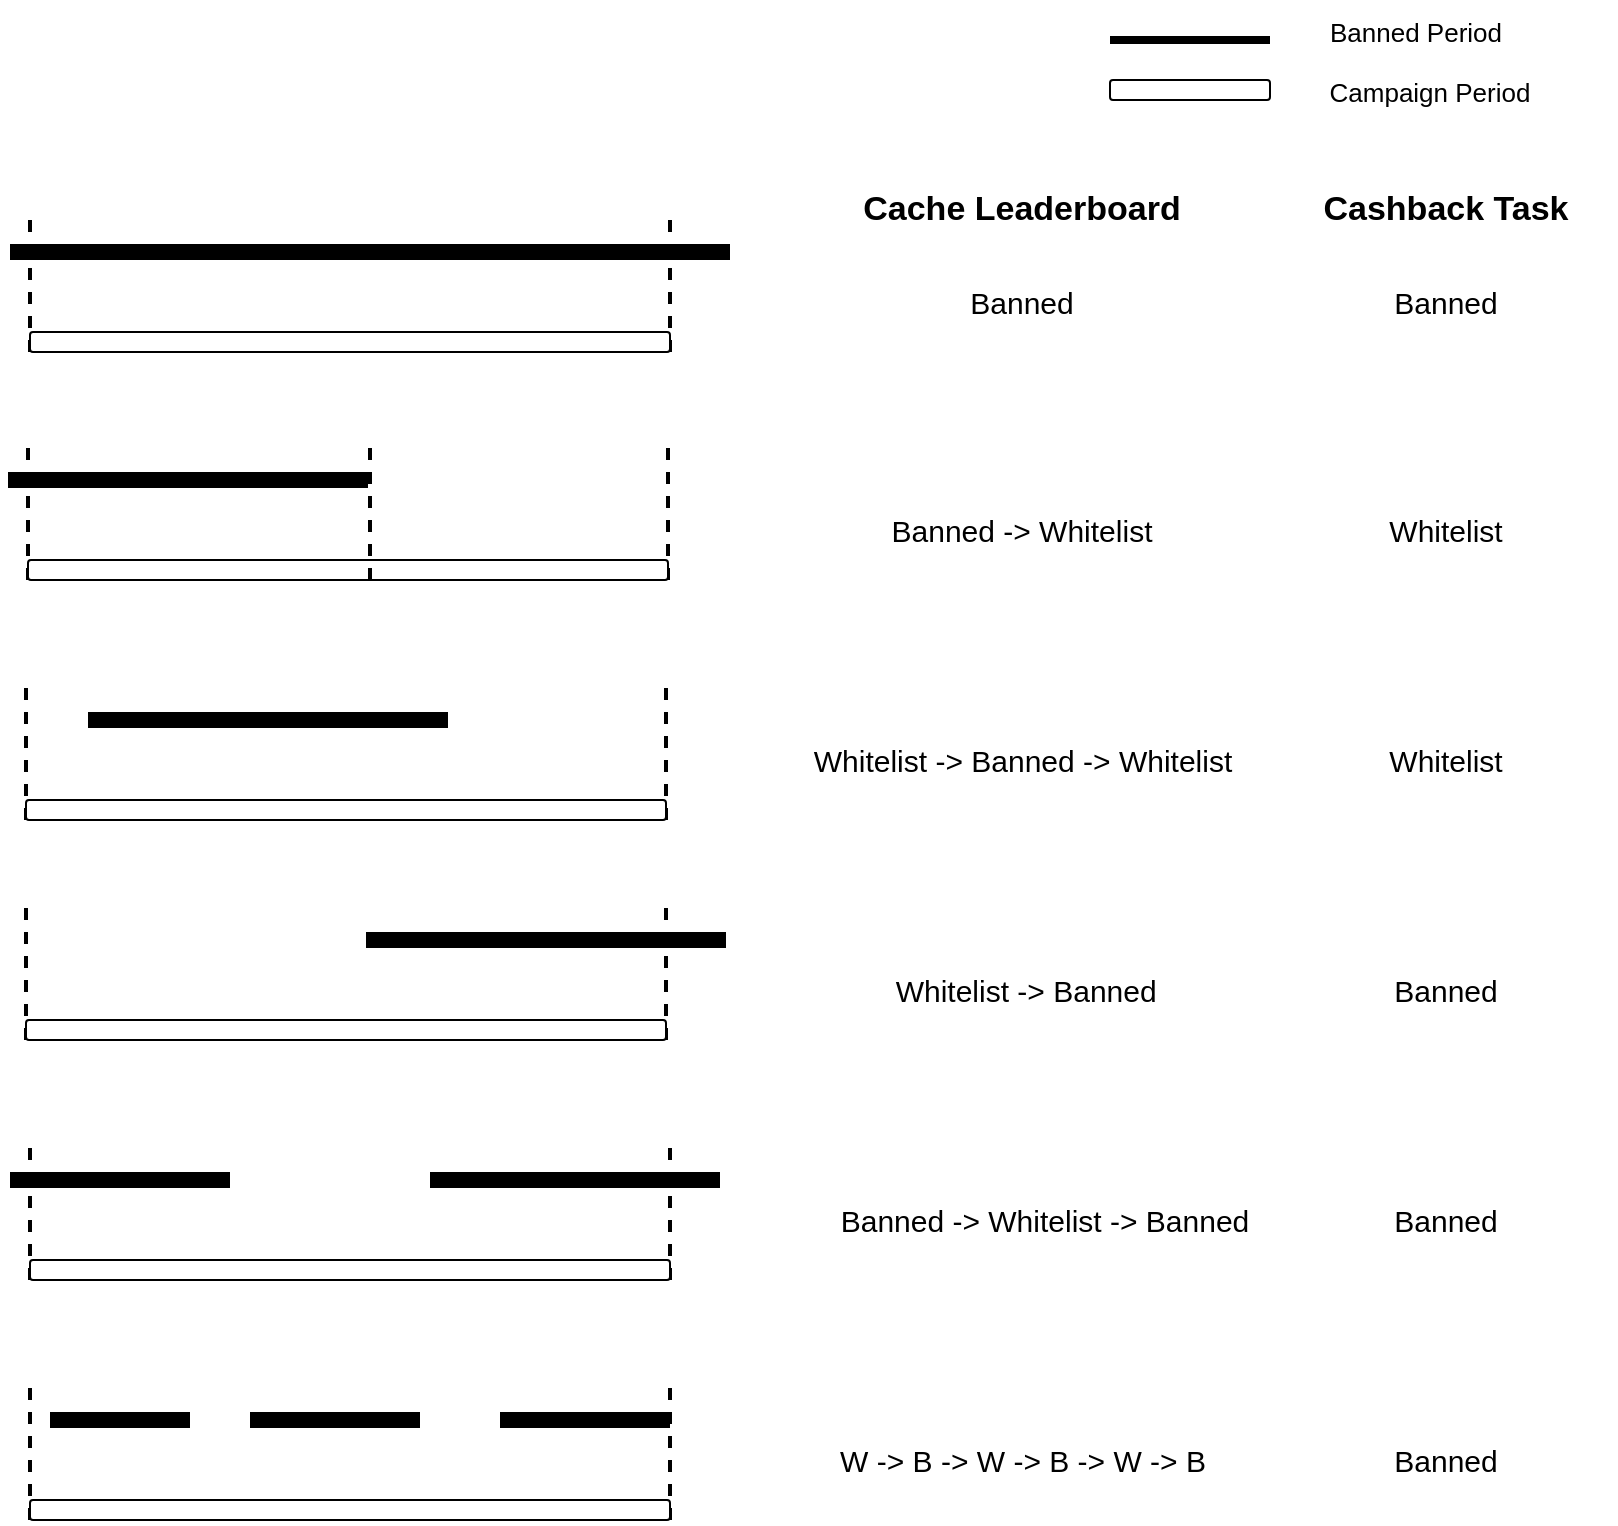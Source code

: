 <mxfile version="25.0.1">
  <diagram name="第 1 页" id="5IompFRhn0-gLP5wTmyp">
    <mxGraphModel dx="1200" dy="778" grid="1" gridSize="10" guides="1" tooltips="1" connect="1" arrows="1" fold="1" page="1" pageScale="1" pageWidth="850" pageHeight="1100" math="0" shadow="0">
      <root>
        <mxCell id="0" />
        <mxCell id="1" parent="0" />
        <mxCell id="aH2Rv0B-jiOkKJzNCPrf-12" value="" style="endArrow=none;html=1;rounded=0;strokeWidth=8;" edge="1" parent="1">
          <mxGeometry width="50" height="50" relative="1" as="geometry">
            <mxPoint x="30" y="146" as="sourcePoint" />
            <mxPoint x="390" y="146" as="targetPoint" />
          </mxGeometry>
        </mxCell>
        <mxCell id="aH2Rv0B-jiOkKJzNCPrf-13" value="" style="endArrow=none;html=1;rounded=0;dashed=1;strokeWidth=2;" edge="1" parent="1">
          <mxGeometry width="50" height="50" relative="1" as="geometry">
            <mxPoint x="40" y="196" as="sourcePoint" />
            <mxPoint x="40" y="126" as="targetPoint" />
          </mxGeometry>
        </mxCell>
        <mxCell id="aH2Rv0B-jiOkKJzNCPrf-14" value="" style="endArrow=none;html=1;rounded=0;dashed=1;strokeWidth=2;" edge="1" parent="1">
          <mxGeometry width="50" height="50" relative="1" as="geometry">
            <mxPoint x="360" y="196" as="sourcePoint" />
            <mxPoint x="360" y="126" as="targetPoint" />
          </mxGeometry>
        </mxCell>
        <mxCell id="aH2Rv0B-jiOkKJzNCPrf-15" value="" style="rounded=1;whiteSpace=wrap;html=1;" vertex="1" parent="1">
          <mxGeometry x="40" y="186" width="320" height="10" as="geometry" />
        </mxCell>
        <mxCell id="aH2Rv0B-jiOkKJzNCPrf-16" value="" style="endArrow=none;html=1;rounded=0;strokeWidth=4;" edge="1" parent="1">
          <mxGeometry width="50" height="50" relative="1" as="geometry">
            <mxPoint x="580" y="40" as="sourcePoint" />
            <mxPoint x="660" y="40" as="targetPoint" />
          </mxGeometry>
        </mxCell>
        <mxCell id="aH2Rv0B-jiOkKJzNCPrf-17" value="" style="rounded=1;whiteSpace=wrap;html=1;" vertex="1" parent="1">
          <mxGeometry x="580" y="60" width="80" height="10" as="geometry" />
        </mxCell>
        <mxCell id="aH2Rv0B-jiOkKJzNCPrf-19" value="&lt;font style=&quot;font-size: 13px;&quot;&gt;Banned Period&lt;/font&gt;" style="text;strokeColor=none;align=center;fillColor=none;html=1;verticalAlign=middle;whiteSpace=wrap;rounded=0;fontSize=15;" vertex="1" parent="1">
          <mxGeometry x="663" y="20" width="140" height="30" as="geometry" />
        </mxCell>
        <mxCell id="aH2Rv0B-jiOkKJzNCPrf-20" value="&lt;font style=&quot;font-size: 13px;&quot;&gt;Campaign Period&lt;/font&gt;" style="text;strokeColor=none;align=center;fillColor=none;html=1;verticalAlign=middle;whiteSpace=wrap;rounded=0;fontSize=15;" vertex="1" parent="1">
          <mxGeometry x="670" y="50" width="140" height="30" as="geometry" />
        </mxCell>
        <mxCell id="aH2Rv0B-jiOkKJzNCPrf-22" value="" style="endArrow=none;html=1;rounded=0;strokeWidth=8;" edge="1" parent="1">
          <mxGeometry width="50" height="50" relative="1" as="geometry">
            <mxPoint x="29" y="260" as="sourcePoint" />
            <mxPoint x="209" y="260" as="targetPoint" />
          </mxGeometry>
        </mxCell>
        <mxCell id="aH2Rv0B-jiOkKJzNCPrf-23" value="" style="endArrow=none;html=1;rounded=0;dashed=1;strokeWidth=2;" edge="1" parent="1">
          <mxGeometry width="50" height="50" relative="1" as="geometry">
            <mxPoint x="39" y="310" as="sourcePoint" />
            <mxPoint x="39" y="240" as="targetPoint" />
          </mxGeometry>
        </mxCell>
        <mxCell id="aH2Rv0B-jiOkKJzNCPrf-24" value="" style="endArrow=none;html=1;rounded=0;dashed=1;strokeWidth=2;" edge="1" parent="1">
          <mxGeometry width="50" height="50" relative="1" as="geometry">
            <mxPoint x="359" y="310" as="sourcePoint" />
            <mxPoint x="359" y="240" as="targetPoint" />
          </mxGeometry>
        </mxCell>
        <mxCell id="aH2Rv0B-jiOkKJzNCPrf-25" value="" style="rounded=1;whiteSpace=wrap;html=1;" vertex="1" parent="1">
          <mxGeometry x="39" y="300" width="320" height="10" as="geometry" />
        </mxCell>
        <mxCell id="aH2Rv0B-jiOkKJzNCPrf-26" value="" style="endArrow=none;html=1;rounded=0;strokeWidth=8;" edge="1" parent="1">
          <mxGeometry width="50" height="50" relative="1" as="geometry">
            <mxPoint x="69" y="380" as="sourcePoint" />
            <mxPoint x="249" y="380" as="targetPoint" />
          </mxGeometry>
        </mxCell>
        <mxCell id="aH2Rv0B-jiOkKJzNCPrf-27" value="" style="endArrow=none;html=1;rounded=0;dashed=1;strokeWidth=2;" edge="1" parent="1">
          <mxGeometry width="50" height="50" relative="1" as="geometry">
            <mxPoint x="38" y="430" as="sourcePoint" />
            <mxPoint x="38" y="360" as="targetPoint" />
          </mxGeometry>
        </mxCell>
        <mxCell id="aH2Rv0B-jiOkKJzNCPrf-28" value="" style="endArrow=none;html=1;rounded=0;dashed=1;strokeWidth=2;" edge="1" parent="1">
          <mxGeometry width="50" height="50" relative="1" as="geometry">
            <mxPoint x="358" y="430" as="sourcePoint" />
            <mxPoint x="358" y="360" as="targetPoint" />
          </mxGeometry>
        </mxCell>
        <mxCell id="aH2Rv0B-jiOkKJzNCPrf-29" value="" style="rounded=1;whiteSpace=wrap;html=1;" vertex="1" parent="1">
          <mxGeometry x="38" y="420" width="320" height="10" as="geometry" />
        </mxCell>
        <mxCell id="aH2Rv0B-jiOkKJzNCPrf-30" value="" style="endArrow=none;html=1;rounded=0;strokeWidth=8;" edge="1" parent="1">
          <mxGeometry width="50" height="50" relative="1" as="geometry">
            <mxPoint x="208" y="490" as="sourcePoint" />
            <mxPoint x="388" y="490" as="targetPoint" />
          </mxGeometry>
        </mxCell>
        <mxCell id="aH2Rv0B-jiOkKJzNCPrf-31" value="" style="endArrow=none;html=1;rounded=0;dashed=1;strokeWidth=2;" edge="1" parent="1">
          <mxGeometry width="50" height="50" relative="1" as="geometry">
            <mxPoint x="38" y="540" as="sourcePoint" />
            <mxPoint x="38" y="470" as="targetPoint" />
          </mxGeometry>
        </mxCell>
        <mxCell id="aH2Rv0B-jiOkKJzNCPrf-32" value="" style="endArrow=none;html=1;rounded=0;dashed=1;strokeWidth=2;" edge="1" parent="1">
          <mxGeometry width="50" height="50" relative="1" as="geometry">
            <mxPoint x="358" y="540" as="sourcePoint" />
            <mxPoint x="358" y="470" as="targetPoint" />
          </mxGeometry>
        </mxCell>
        <mxCell id="aH2Rv0B-jiOkKJzNCPrf-33" value="" style="rounded=1;whiteSpace=wrap;html=1;" vertex="1" parent="1">
          <mxGeometry x="38" y="530" width="320" height="10" as="geometry" />
        </mxCell>
        <mxCell id="aH2Rv0B-jiOkKJzNCPrf-34" value="" style="endArrow=none;html=1;rounded=0;strokeWidth=8;" edge="1" parent="1">
          <mxGeometry width="50" height="50" relative="1" as="geometry">
            <mxPoint x="30" y="610" as="sourcePoint" />
            <mxPoint x="140" y="610" as="targetPoint" />
            <Array as="points">
              <mxPoint x="100" y="610" />
            </Array>
          </mxGeometry>
        </mxCell>
        <mxCell id="aH2Rv0B-jiOkKJzNCPrf-35" value="" style="endArrow=none;html=1;rounded=0;dashed=1;strokeWidth=2;" edge="1" parent="1">
          <mxGeometry width="50" height="50" relative="1" as="geometry">
            <mxPoint x="40" y="660" as="sourcePoint" />
            <mxPoint x="40" y="590" as="targetPoint" />
          </mxGeometry>
        </mxCell>
        <mxCell id="aH2Rv0B-jiOkKJzNCPrf-36" value="" style="endArrow=none;html=1;rounded=0;dashed=1;strokeWidth=2;" edge="1" parent="1">
          <mxGeometry width="50" height="50" relative="1" as="geometry">
            <mxPoint x="360" y="660" as="sourcePoint" />
            <mxPoint x="360" y="590" as="targetPoint" />
          </mxGeometry>
        </mxCell>
        <mxCell id="aH2Rv0B-jiOkKJzNCPrf-37" value="" style="rounded=1;whiteSpace=wrap;html=1;" vertex="1" parent="1">
          <mxGeometry x="40" y="650" width="320" height="10" as="geometry" />
        </mxCell>
        <mxCell id="aH2Rv0B-jiOkKJzNCPrf-38" value="" style="endArrow=none;html=1;rounded=0;strokeWidth=8;" edge="1" parent="1">
          <mxGeometry width="50" height="50" relative="1" as="geometry">
            <mxPoint x="300" y="610" as="sourcePoint" />
            <mxPoint x="385" y="610" as="targetPoint" />
            <Array as="points">
              <mxPoint x="240" y="610" />
              <mxPoint x="300" y="610" />
            </Array>
          </mxGeometry>
        </mxCell>
        <mxCell id="aH2Rv0B-jiOkKJzNCPrf-39" value="" style="endArrow=none;html=1;rounded=0;strokeWidth=8;" edge="1" parent="1">
          <mxGeometry width="50" height="50" relative="1" as="geometry">
            <mxPoint x="50" y="730" as="sourcePoint" />
            <mxPoint x="110" y="730" as="targetPoint" />
            <Array as="points">
              <mxPoint x="120" y="730" />
            </Array>
          </mxGeometry>
        </mxCell>
        <mxCell id="aH2Rv0B-jiOkKJzNCPrf-40" value="" style="endArrow=none;html=1;rounded=0;dashed=1;strokeWidth=2;" edge="1" parent="1">
          <mxGeometry width="50" height="50" relative="1" as="geometry">
            <mxPoint x="40" y="780" as="sourcePoint" />
            <mxPoint x="40" y="710" as="targetPoint" />
          </mxGeometry>
        </mxCell>
        <mxCell id="aH2Rv0B-jiOkKJzNCPrf-41" value="" style="endArrow=none;html=1;rounded=0;dashed=1;strokeWidth=2;" edge="1" parent="1">
          <mxGeometry width="50" height="50" relative="1" as="geometry">
            <mxPoint x="360" y="780" as="sourcePoint" />
            <mxPoint x="360" y="710" as="targetPoint" />
          </mxGeometry>
        </mxCell>
        <mxCell id="aH2Rv0B-jiOkKJzNCPrf-42" value="" style="rounded=1;whiteSpace=wrap;html=1;" vertex="1" parent="1">
          <mxGeometry x="40" y="770" width="320" height="10" as="geometry" />
        </mxCell>
        <mxCell id="aH2Rv0B-jiOkKJzNCPrf-43" value="" style="endArrow=none;html=1;rounded=0;strokeWidth=8;" edge="1" parent="1">
          <mxGeometry width="50" height="50" relative="1" as="geometry">
            <mxPoint x="150" y="730" as="sourcePoint" />
            <mxPoint x="235" y="730" as="targetPoint" />
            <Array as="points">
              <mxPoint x="170" y="730" />
              <mxPoint x="150" y="730" />
            </Array>
          </mxGeometry>
        </mxCell>
        <mxCell id="aH2Rv0B-jiOkKJzNCPrf-44" value="" style="endArrow=none;html=1;rounded=0;strokeWidth=8;" edge="1" parent="1">
          <mxGeometry width="50" height="50" relative="1" as="geometry">
            <mxPoint x="275" y="730" as="sourcePoint" />
            <mxPoint x="360" y="730" as="targetPoint" />
            <Array as="points">
              <mxPoint x="295" y="730" />
              <mxPoint x="275" y="730" />
              <mxPoint x="335" y="730" />
            </Array>
          </mxGeometry>
        </mxCell>
        <mxCell id="aH2Rv0B-jiOkKJzNCPrf-45" value="&lt;font style=&quot;font-size: 17px;&quot;&gt;&lt;b&gt;Cache Leaderboard&lt;/b&gt;&lt;/font&gt;" style="text;strokeColor=none;align=center;fillColor=none;html=1;verticalAlign=middle;whiteSpace=wrap;rounded=0;fontSize=15;" vertex="1" parent="1">
          <mxGeometry x="451" y="105" width="170" height="40" as="geometry" />
        </mxCell>
        <mxCell id="aH2Rv0B-jiOkKJzNCPrf-47" value="Banned -&amp;gt; Whitelist" style="text;strokeColor=none;align=center;fillColor=none;html=1;verticalAlign=middle;whiteSpace=wrap;rounded=0;fontSize=15;" vertex="1" parent="1">
          <mxGeometry x="466" y="270" width="140" height="30" as="geometry" />
        </mxCell>
        <mxCell id="aH2Rv0B-jiOkKJzNCPrf-48" value="Whitelist" style="text;strokeColor=none;align=center;fillColor=none;html=1;verticalAlign=middle;whiteSpace=wrap;rounded=0;fontSize=15;" vertex="1" parent="1">
          <mxGeometry x="678" y="385" width="140" height="30" as="geometry" />
        </mxCell>
        <mxCell id="aH2Rv0B-jiOkKJzNCPrf-49" value="&lt;font style=&quot;font-size: 17px;&quot;&gt;&lt;b&gt;Cashback Task&lt;br&gt;&lt;/b&gt;&lt;/font&gt;" style="text;strokeColor=none;align=center;fillColor=none;html=1;verticalAlign=middle;whiteSpace=wrap;rounded=0;fontSize=15;" vertex="1" parent="1">
          <mxGeometry x="663" y="105" width="170" height="40" as="geometry" />
        </mxCell>
        <mxCell id="aH2Rv0B-jiOkKJzNCPrf-52" value="Banned" style="text;strokeColor=none;align=center;fillColor=none;html=1;verticalAlign=middle;whiteSpace=wrap;rounded=0;fontSize=15;" vertex="1" parent="1">
          <mxGeometry x="678" y="156" width="140" height="30" as="geometry" />
        </mxCell>
        <mxCell id="aH2Rv0B-jiOkKJzNCPrf-53" value="Banned" style="text;strokeColor=none;align=center;fillColor=none;html=1;verticalAlign=middle;whiteSpace=wrap;rounded=0;fontSize=15;" vertex="1" parent="1">
          <mxGeometry x="466" y="156" width="140" height="30" as="geometry" />
        </mxCell>
        <mxCell id="aH2Rv0B-jiOkKJzNCPrf-54" value="" style="endArrow=none;html=1;rounded=0;dashed=1;strokeWidth=2;" edge="1" parent="1">
          <mxGeometry width="50" height="50" relative="1" as="geometry">
            <mxPoint x="210" y="310" as="sourcePoint" />
            <mxPoint x="210" y="240" as="targetPoint" />
          </mxGeometry>
        </mxCell>
        <mxCell id="aH2Rv0B-jiOkKJzNCPrf-55" value="Whitelist -&amp;gt; Banned -&amp;gt; Whitelist" style="text;strokeColor=none;align=center;fillColor=none;html=1;verticalAlign=middle;whiteSpace=wrap;rounded=0;fontSize=15;" vertex="1" parent="1">
          <mxGeometry x="428.5" y="380" width="215" height="40" as="geometry" />
        </mxCell>
        <mxCell id="aH2Rv0B-jiOkKJzNCPrf-57" value="Whitelist" style="text;strokeColor=none;align=center;fillColor=none;html=1;verticalAlign=middle;whiteSpace=wrap;rounded=0;fontSize=15;" vertex="1" parent="1">
          <mxGeometry x="678" y="270" width="140" height="30" as="geometry" />
        </mxCell>
        <mxCell id="aH2Rv0B-jiOkKJzNCPrf-58" value="&amp;nbsp;Whitelist -&amp;gt; Banned" style="text;strokeColor=none;align=center;fillColor=none;html=1;verticalAlign=middle;whiteSpace=wrap;rounded=0;fontSize=15;" vertex="1" parent="1">
          <mxGeometry x="466" y="500" width="140" height="30" as="geometry" />
        </mxCell>
        <mxCell id="aH2Rv0B-jiOkKJzNCPrf-59" value="Banned" style="text;strokeColor=none;align=center;fillColor=none;html=1;verticalAlign=middle;whiteSpace=wrap;rounded=0;fontSize=15;" vertex="1" parent="1">
          <mxGeometry x="678" y="615" width="140" height="30" as="geometry" />
        </mxCell>
        <mxCell id="aH2Rv0B-jiOkKJzNCPrf-60" value="Banned -&amp;gt; Whitelist -&amp;gt; Banned" style="text;strokeColor=none;align=center;fillColor=none;html=1;verticalAlign=middle;whiteSpace=wrap;rounded=0;fontSize=15;" vertex="1" parent="1">
          <mxGeometry x="440" y="610" width="215" height="40" as="geometry" />
        </mxCell>
        <mxCell id="aH2Rv0B-jiOkKJzNCPrf-61" value="Banned" style="text;strokeColor=none;align=center;fillColor=none;html=1;verticalAlign=middle;whiteSpace=wrap;rounded=0;fontSize=15;" vertex="1" parent="1">
          <mxGeometry x="678" y="500" width="140" height="30" as="geometry" />
        </mxCell>
        <mxCell id="aH2Rv0B-jiOkKJzNCPrf-62" value="W -&amp;gt; B -&amp;gt; W -&amp;gt; B -&amp;gt; W -&amp;gt; B" style="text;strokeColor=none;align=center;fillColor=none;html=1;verticalAlign=middle;whiteSpace=wrap;rounded=0;fontSize=15;" vertex="1" parent="1">
          <mxGeometry x="428.5" y="730" width="215" height="40" as="geometry" />
        </mxCell>
        <mxCell id="aH2Rv0B-jiOkKJzNCPrf-63" value="Banned" style="text;strokeColor=none;align=center;fillColor=none;html=1;verticalAlign=middle;whiteSpace=wrap;rounded=0;fontSize=15;" vertex="1" parent="1">
          <mxGeometry x="678" y="735" width="140" height="30" as="geometry" />
        </mxCell>
      </root>
    </mxGraphModel>
  </diagram>
</mxfile>
